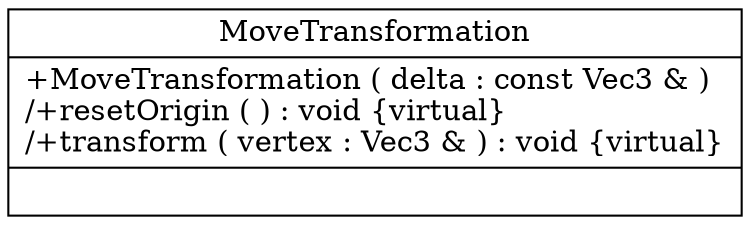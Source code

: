 digraph MoveTransformation
{
graph [ rankdir="RL" ]
"da/d5b/class_move_transformation" [ label="MoveTransformation\n|+MoveTransformation ( delta : const Vec3 & )\l/+resetOrigin (  ) : void \{virtual\}\l/+transform ( vertex : Vec3 & ) : void \{virtual\}\l|" shape="record" ]
}